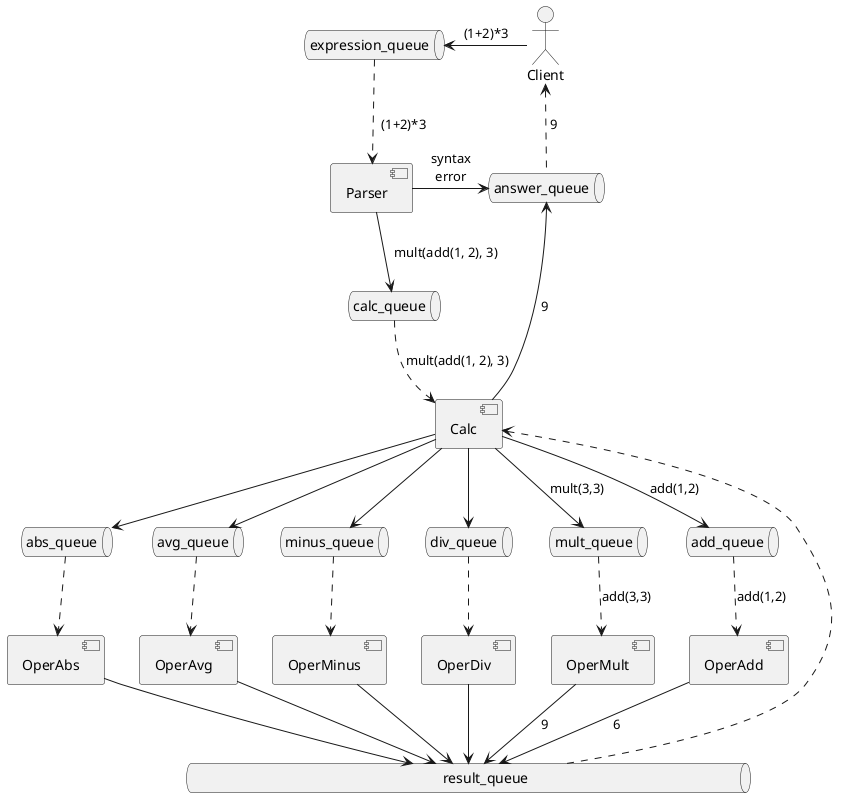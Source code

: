 @startuml

    queue "expression_queue"
    queue "calc_queue"
    queue "answer_queue"
    queue "add_queue"
    queue "mult_queue"
    queue "div_queue"
    queue "minus_queue"
    queue "abs_queue"
    queue "                                                                     result_queue                                                         " as result_queue
    queue avg_queue


    actor Client
    component Parser
    component Calc
    component OperAdd
    component OperMinus
    component OperMult
    component OperDiv
    component OperAvg
    component OperAbs
    

Client -left-> expression_queue: (1+2)*3
Client <.. answer_queue: " 9"

Parser <.up. "expression_queue": "  (1+2)*3" 
Parser -down-> "calc_queue" : "  mult(add(1, 2), 3)" 
Parser -right-> "answer_queue": syntax\nerror

Calc <.up. "calc_queue" : mult(add(1, 2), 3) 

Calc -down-> "add_queue" : add(1,2)
Calc -down-> "mult_queue" : mult(3,3)
Calc -down-> "div_queue"
Calc -down-> "minus_queue"
Calc -down-> "avg_queue"
Calc -down-> "abs_queue"
Calc -up-> "answer_queue" : " 9"
Calc <.... "result_queue"

OperAdd <.up. "add_queue" : add(1,2)
OperAdd -down-> "result_queue" : 6

OperMult <.up. "mult_queue" : add(3,3)
OperMult -down-> "result_queue" : 9

OperDiv <.up. "div_queue"
OperDiv -down-> "result_queue"

OperMinus <.up. "minus_queue"
OperMinus -down-> "result_queue"

OperAvg <.up. "avg_queue"
OperAvg -down-> "result_queue"

OperAbs <.up. "abs_queue"
OperAbs -down-> "result_queue"

@enduml
